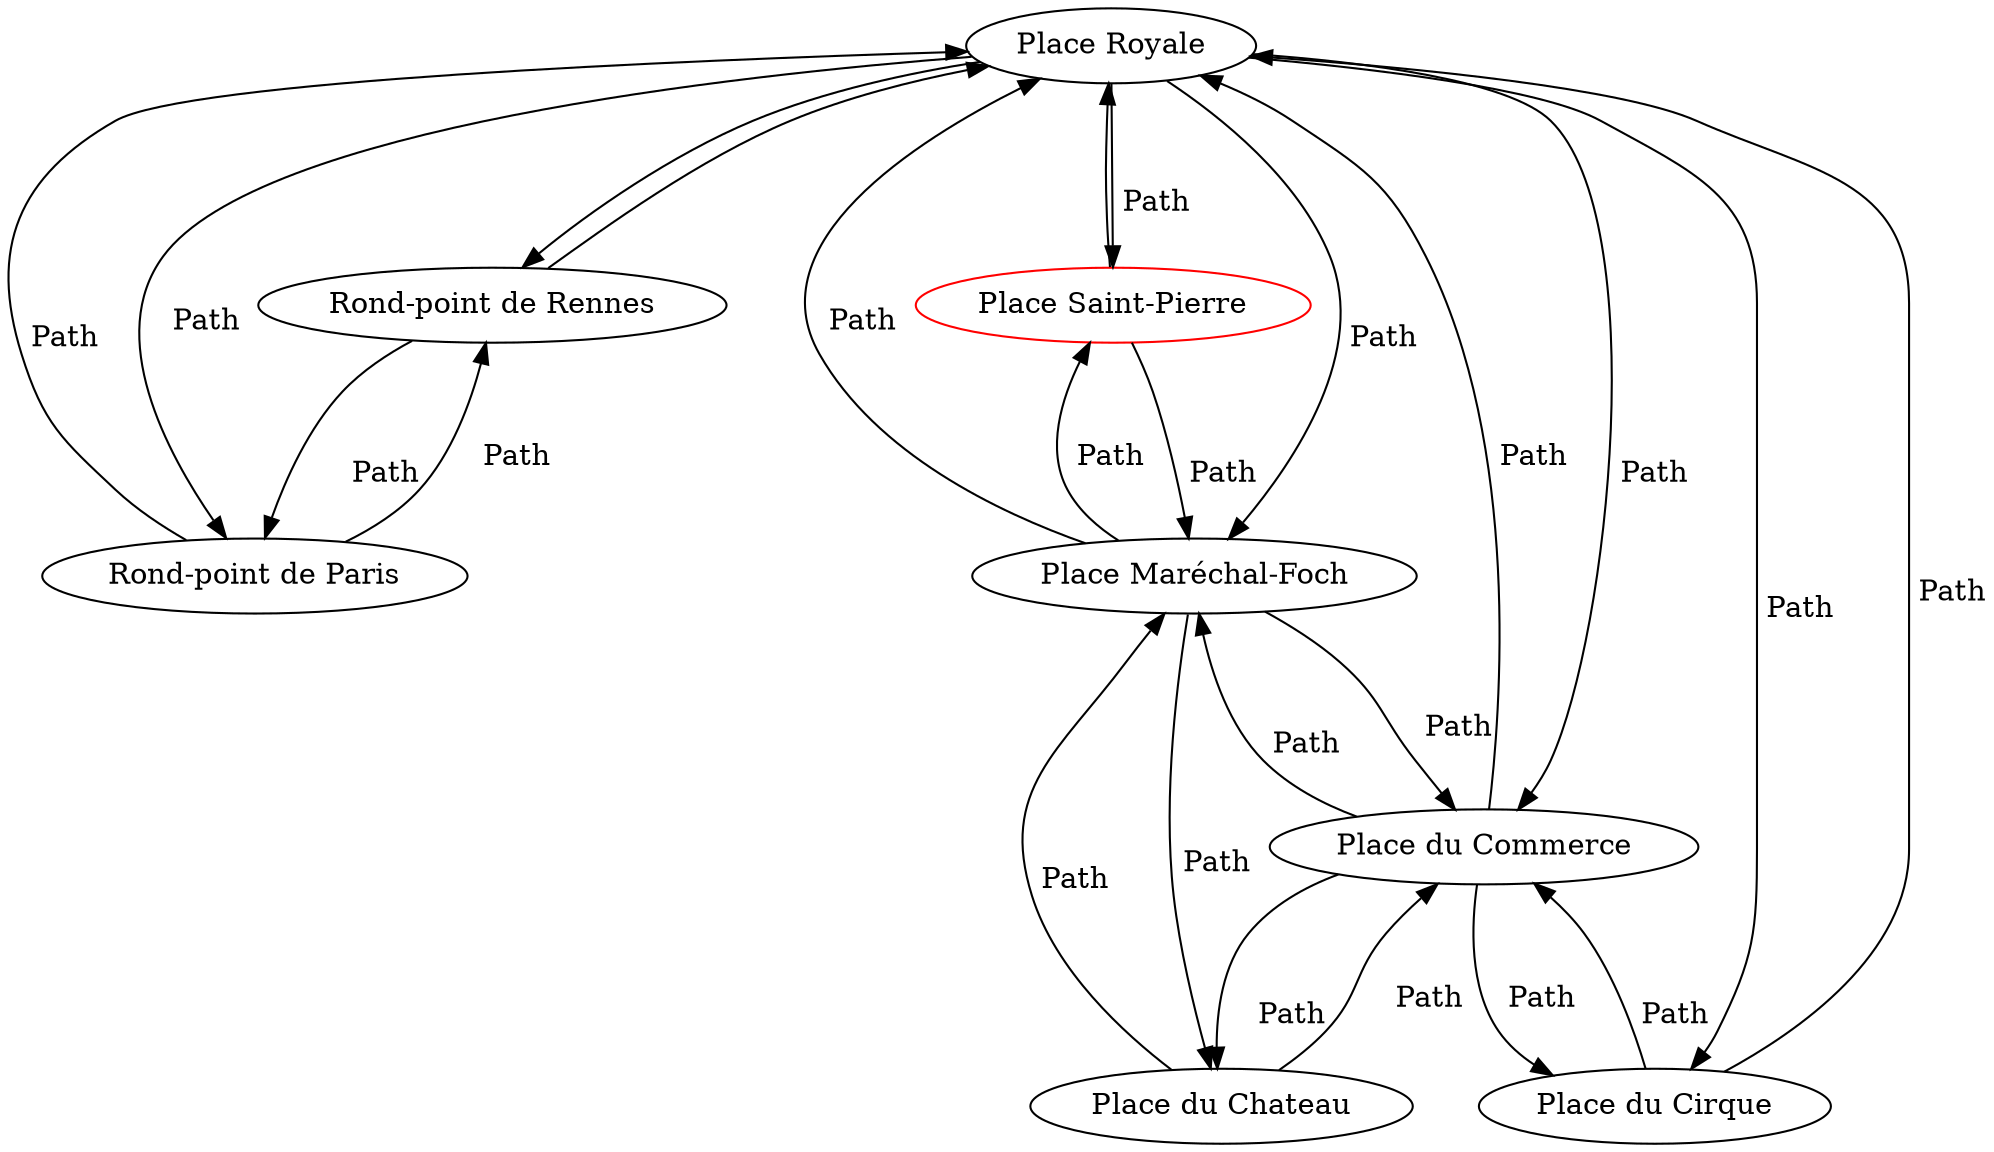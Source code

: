 digraph {
	Place_Royale [label="Place Royale"];
	Rond_point_de_Rennes [label="Rond-point de Rennes"];
	Rond_point_de_Paris [label="Rond-point de Paris"];
	Place_Saint_Pierre [label="Place Saint-Pierre",color="red"];
	Place_Marechal_Foch [label="Place Maréchal-Foch"];
	Place_du_Chateau [label="Place du Chateau"];
	Place_du_Commerce [label="Place du Commerce"];
	Place_du_Cirque [label="Place du Cirque"];

	Place_Royale -> Rond_point_de_Rennes [label="
"];
	Rond_point_de_Rennes -> Rond_point_de_Paris [label="

 Path"];
	Rond_point_de_Paris -> Place_Royale [label="

 Path"];
	Place_Royale -> Place_Saint_Pierre [label="

 Path"];
	Place_Saint_Pierre -> Place_Marechal_Foch [label="

 Path"];
	Place_Royale -> Place_Marechal_Foch [label="

 Path"];
	Place_Royale -> Place_du_Commerce [label="

 Path"];
	Place_Royale -> Place_du_Cirque [label="

 Path"];
	Place_du_Cirque -> Place_du_Commerce [label="

 Path"];
	Place_du_Commerce -> Place_Marechal_Foch [label="

 Path"];
	Place_du_Commerce -> Place_du_Chateau [label="

 Path"];
	Place_du_Chateau -> Place_Marechal_Foch [label="

 Path"];
	Rond_point_de_Rennes -> Place_Royale [label=""];
	Rond_point_de_Paris -> Rond_point_de_Rennes [label="
 Path"];
	Place_Royale -> Rond_point_de_Paris [label="
 Path"];
	Place_Saint_Pierre -> Place_Royale [label=""];
	Place_Marechal_Foch -> Place_Saint_Pierre [label="
 Path"];
	Place_Marechal_Foch -> Place_Royale [label="
 Path"];
	Place_du_Commerce -> Place_Royale [label="
 Path"];
	Place_du_Cirque -> Place_Royale [label="
 Path"];
	Place_du_Commerce -> Place_du_Cirque [label="
 Path"];
	Place_Marechal_Foch -> Place_du_Commerce [label="
 Path"];
	Place_du_Chateau -> Place_du_Commerce [label="
 Path"];
	Place_Marechal_Foch -> Place_du_Chateau [label="
 Path"];
}

